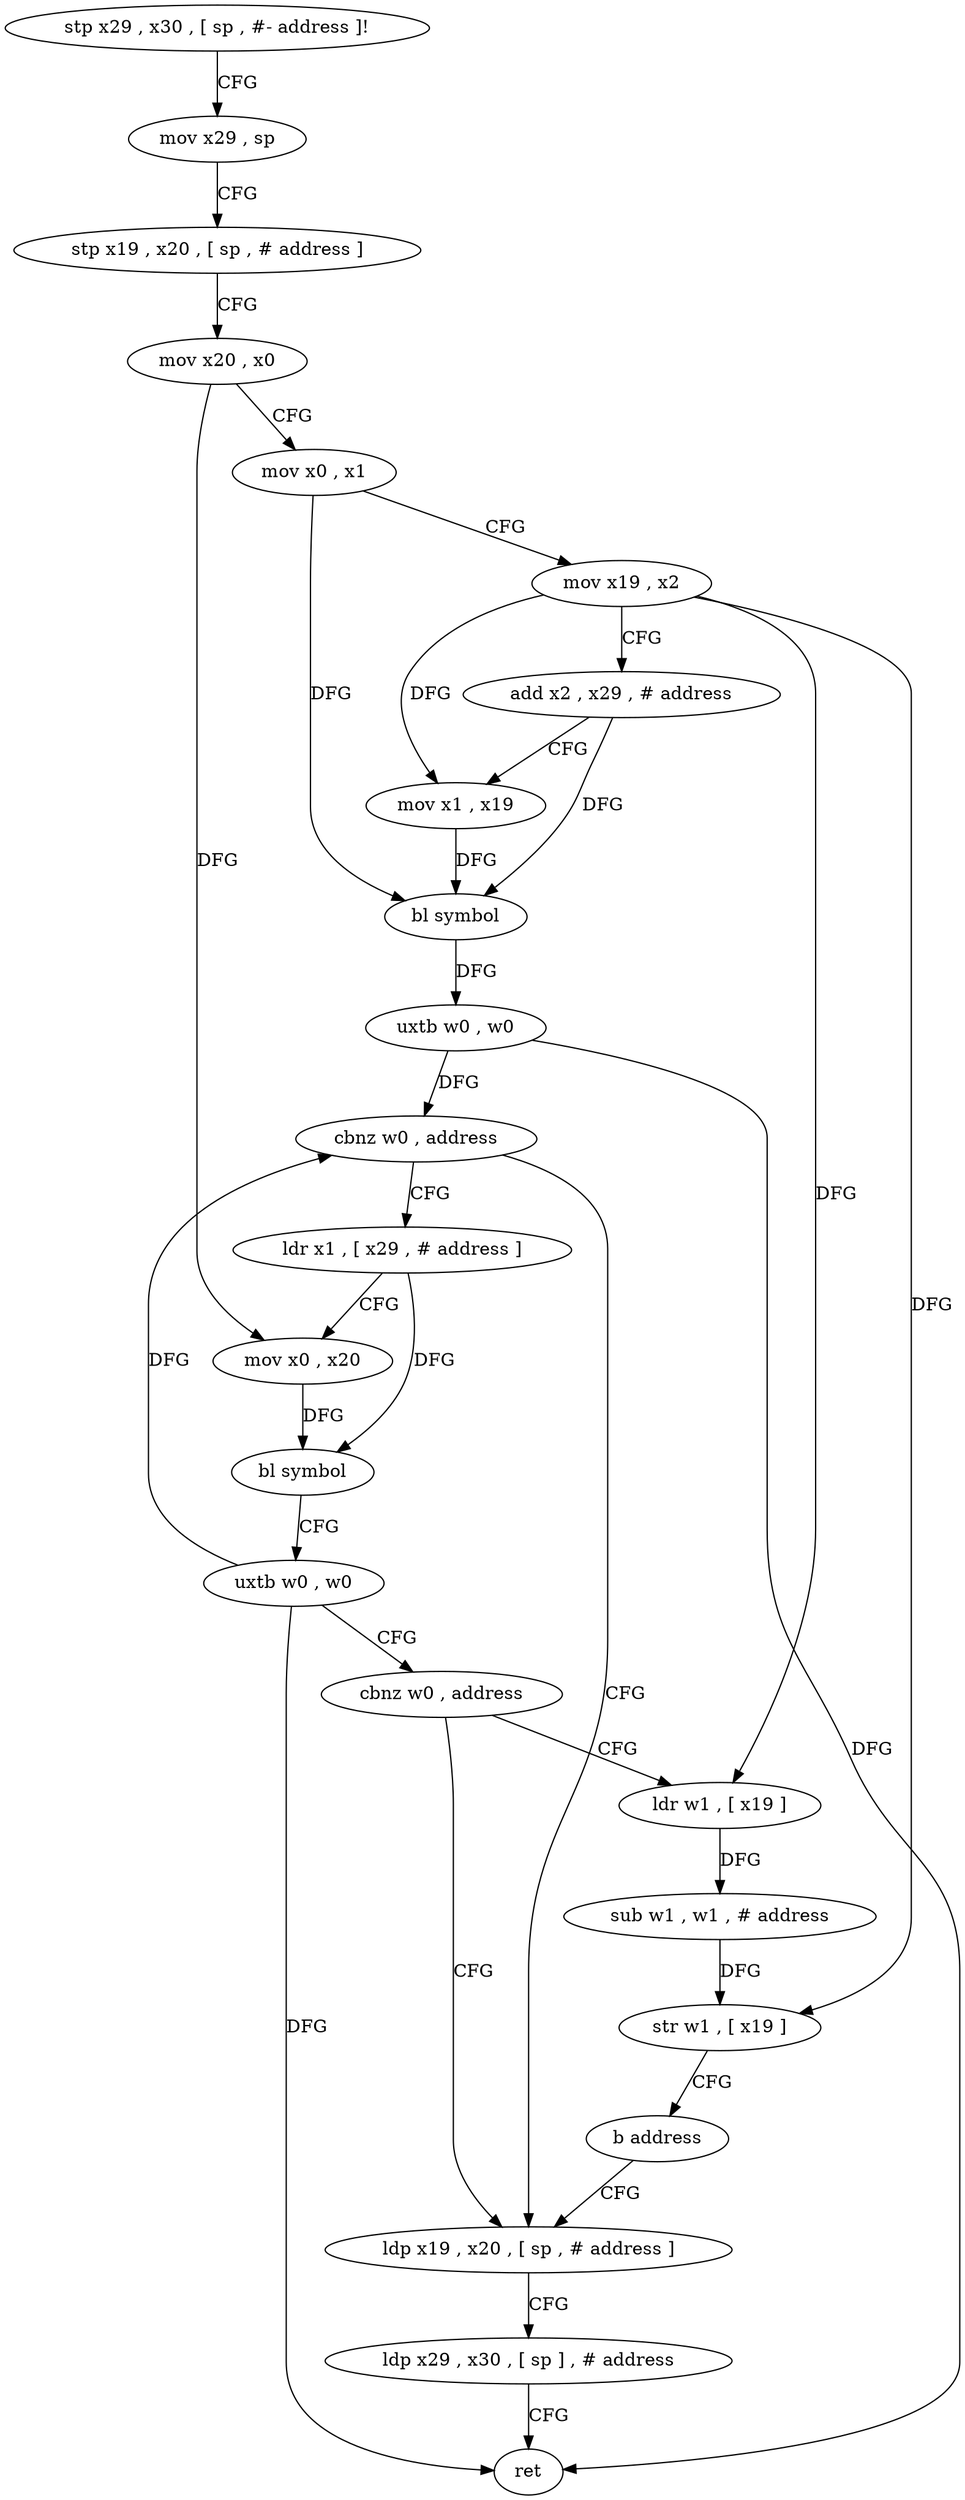 digraph "func" {
"4257080" [label = "stp x29 , x30 , [ sp , #- address ]!" ]
"4257084" [label = "mov x29 , sp" ]
"4257088" [label = "stp x19 , x20 , [ sp , # address ]" ]
"4257092" [label = "mov x20 , x0" ]
"4257096" [label = "mov x0 , x1" ]
"4257100" [label = "mov x19 , x2" ]
"4257104" [label = "add x2 , x29 , # address" ]
"4257108" [label = "mov x1 , x19" ]
"4257112" [label = "bl symbol" ]
"4257116" [label = "uxtb w0 , w0" ]
"4257120" [label = "cbnz w0 , address" ]
"4257136" [label = "ldr x1 , [ x29 , # address ]" ]
"4257124" [label = "ldp x19 , x20 , [ sp , # address ]" ]
"4257140" [label = "mov x0 , x20" ]
"4257144" [label = "bl symbol" ]
"4257148" [label = "uxtb w0 , w0" ]
"4257152" [label = "cbnz w0 , address" ]
"4257156" [label = "ldr w1 , [ x19 ]" ]
"4257128" [label = "ldp x29 , x30 , [ sp ] , # address" ]
"4257132" [label = "ret" ]
"4257160" [label = "sub w1 , w1 , # address" ]
"4257164" [label = "str w1 , [ x19 ]" ]
"4257168" [label = "b address" ]
"4257080" -> "4257084" [ label = "CFG" ]
"4257084" -> "4257088" [ label = "CFG" ]
"4257088" -> "4257092" [ label = "CFG" ]
"4257092" -> "4257096" [ label = "CFG" ]
"4257092" -> "4257140" [ label = "DFG" ]
"4257096" -> "4257100" [ label = "CFG" ]
"4257096" -> "4257112" [ label = "DFG" ]
"4257100" -> "4257104" [ label = "CFG" ]
"4257100" -> "4257108" [ label = "DFG" ]
"4257100" -> "4257156" [ label = "DFG" ]
"4257100" -> "4257164" [ label = "DFG" ]
"4257104" -> "4257108" [ label = "CFG" ]
"4257104" -> "4257112" [ label = "DFG" ]
"4257108" -> "4257112" [ label = "DFG" ]
"4257112" -> "4257116" [ label = "DFG" ]
"4257116" -> "4257120" [ label = "DFG" ]
"4257116" -> "4257132" [ label = "DFG" ]
"4257120" -> "4257136" [ label = "CFG" ]
"4257120" -> "4257124" [ label = "CFG" ]
"4257136" -> "4257140" [ label = "CFG" ]
"4257136" -> "4257144" [ label = "DFG" ]
"4257124" -> "4257128" [ label = "CFG" ]
"4257140" -> "4257144" [ label = "DFG" ]
"4257144" -> "4257148" [ label = "CFG" ]
"4257148" -> "4257152" [ label = "CFG" ]
"4257148" -> "4257120" [ label = "DFG" ]
"4257148" -> "4257132" [ label = "DFG" ]
"4257152" -> "4257124" [ label = "CFG" ]
"4257152" -> "4257156" [ label = "CFG" ]
"4257156" -> "4257160" [ label = "DFG" ]
"4257128" -> "4257132" [ label = "CFG" ]
"4257160" -> "4257164" [ label = "DFG" ]
"4257164" -> "4257168" [ label = "CFG" ]
"4257168" -> "4257124" [ label = "CFG" ]
}

